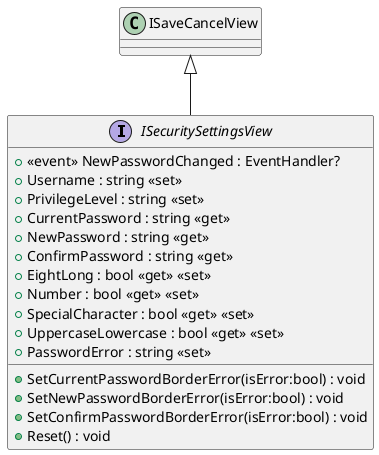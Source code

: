 @startuml
interface ISecuritySettingsView {
    +  <<event>> NewPasswordChanged : EventHandler? 
    + Username : string <<set>>
    + PrivilegeLevel : string <<set>>
    + CurrentPassword : string <<get>>
    + NewPassword : string <<get>>
    + ConfirmPassword : string <<get>>
    + SetCurrentPasswordBorderError(isError:bool) : void
    + SetNewPasswordBorderError(isError:bool) : void
    + SetConfirmPasswordBorderError(isError:bool) : void
    + EightLong : bool <<get>> <<set>>
    + Number : bool <<get>> <<set>>
    + SpecialCharacter : bool <<get>> <<set>>
    + UppercaseLowercase : bool <<get>> <<set>>
    + PasswordError : string <<set>>
    + Reset() : void
}
ISaveCancelView <|-- ISecuritySettingsView
@enduml
